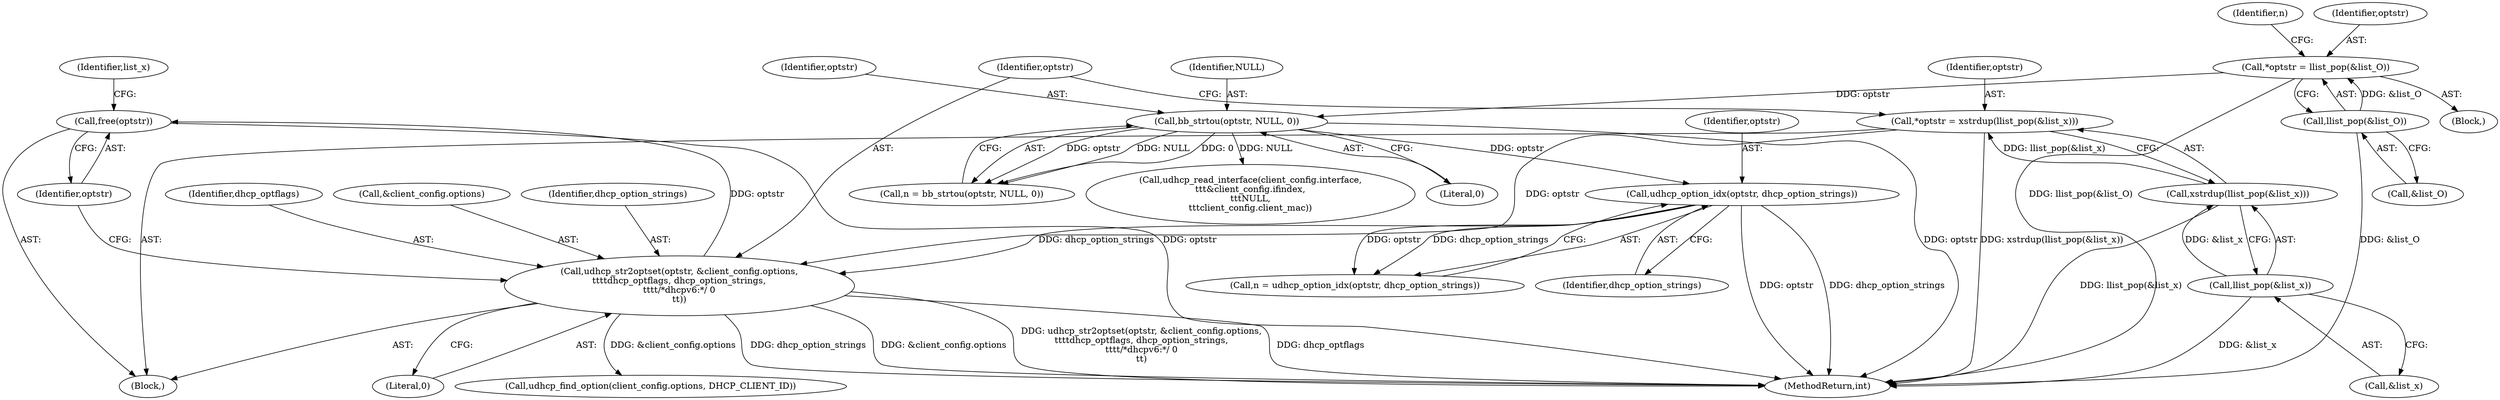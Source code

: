 digraph "0_busybox_6d3b4bb24da9a07c263f3c1acf8df85382ff562c@API" {
"1000457" [label="(Call,free(optstr))"];
"1000448" [label="(Call,udhcp_str2optset(optstr, &client_config.options,\n\t\t\t\tdhcp_optflags, dhcp_option_strings,\n\t\t\t\t/*dhcpv6:*/ 0\n\t\t))"];
"1000442" [label="(Call,*optstr = xstrdup(llist_pop(&list_x)))"];
"1000444" [label="(Call,xstrdup(llist_pop(&list_x)))"];
"1000445" [label="(Call,llist_pop(&list_x))"];
"1000369" [label="(Call,udhcp_option_idx(optstr, dhcp_option_strings))"];
"1000356" [label="(Call,bb_strtou(optstr, NULL, 0))"];
"1000348" [label="(Call,*optstr = llist_pop(&list_O))"];
"1000350" [label="(Call,llist_pop(&list_O))"];
"1000439" [label="(Identifier,list_x)"];
"1000444" [label="(Call,xstrdup(llist_pop(&list_x)))"];
"1000348" [label="(Call,*optstr = llist_pop(&list_O))"];
"1000370" [label="(Identifier,optstr)"];
"1000355" [label="(Identifier,n)"];
"1001331" [label="(MethodReturn,int)"];
"1000445" [label="(Call,llist_pop(&list_x))"];
"1000349" [label="(Identifier,optstr)"];
"1000367" [label="(Call,n = udhcp_option_idx(optstr, dhcp_option_strings))"];
"1000446" [label="(Call,&list_x)"];
"1000371" [label="(Identifier,dhcp_option_strings)"];
"1000448" [label="(Call,udhcp_str2optset(optstr, &client_config.options,\n\t\t\t\tdhcp_optflags, dhcp_option_strings,\n\t\t\t\t/*dhcpv6:*/ 0\n\t\t))"];
"1000458" [label="(Identifier,optstr)"];
"1000485" [label="(Call,udhcp_find_option(client_config.options, DHCP_CLIENT_ID))"];
"1000443" [label="(Identifier,optstr)"];
"1000359" [label="(Literal,0)"];
"1000457" [label="(Call,free(optstr))"];
"1000449" [label="(Identifier,optstr)"];
"1000354" [label="(Call,n = bb_strtou(optstr, NULL, 0))"];
"1000346" [label="(Block,)"];
"1000460" [label="(Call,udhcp_read_interface(client_config.interface,\n\t\t\t&client_config.ifindex,\n\t\t\tNULL,\n\t\t\tclient_config.client_mac))"];
"1000454" [label="(Identifier,dhcp_optflags)"];
"1000350" [label="(Call,llist_pop(&list_O))"];
"1000450" [label="(Call,&client_config.options)"];
"1000358" [label="(Identifier,NULL)"];
"1000440" [label="(Block,)"];
"1000455" [label="(Identifier,dhcp_option_strings)"];
"1000357" [label="(Identifier,optstr)"];
"1000356" [label="(Call,bb_strtou(optstr, NULL, 0))"];
"1000442" [label="(Call,*optstr = xstrdup(llist_pop(&list_x)))"];
"1000456" [label="(Literal,0)"];
"1000351" [label="(Call,&list_O)"];
"1000369" [label="(Call,udhcp_option_idx(optstr, dhcp_option_strings))"];
"1000457" -> "1000440"  [label="AST: "];
"1000457" -> "1000458"  [label="CFG: "];
"1000458" -> "1000457"  [label="AST: "];
"1000439" -> "1000457"  [label="CFG: "];
"1000457" -> "1001331"  [label="DDG: optstr"];
"1000448" -> "1000457"  [label="DDG: optstr"];
"1000448" -> "1000440"  [label="AST: "];
"1000448" -> "1000456"  [label="CFG: "];
"1000449" -> "1000448"  [label="AST: "];
"1000450" -> "1000448"  [label="AST: "];
"1000454" -> "1000448"  [label="AST: "];
"1000455" -> "1000448"  [label="AST: "];
"1000456" -> "1000448"  [label="AST: "];
"1000458" -> "1000448"  [label="CFG: "];
"1000448" -> "1001331"  [label="DDG: dhcp_option_strings"];
"1000448" -> "1001331"  [label="DDG: &client_config.options"];
"1000448" -> "1001331"  [label="DDG: udhcp_str2optset(optstr, &client_config.options,\n\t\t\t\tdhcp_optflags, dhcp_option_strings,\n\t\t\t\t/*dhcpv6:*/ 0\n\t\t)"];
"1000448" -> "1001331"  [label="DDG: dhcp_optflags"];
"1000442" -> "1000448"  [label="DDG: optstr"];
"1000369" -> "1000448"  [label="DDG: dhcp_option_strings"];
"1000448" -> "1000485"  [label="DDG: &client_config.options"];
"1000442" -> "1000440"  [label="AST: "];
"1000442" -> "1000444"  [label="CFG: "];
"1000443" -> "1000442"  [label="AST: "];
"1000444" -> "1000442"  [label="AST: "];
"1000449" -> "1000442"  [label="CFG: "];
"1000442" -> "1001331"  [label="DDG: xstrdup(llist_pop(&list_x))"];
"1000444" -> "1000442"  [label="DDG: llist_pop(&list_x)"];
"1000444" -> "1000445"  [label="CFG: "];
"1000445" -> "1000444"  [label="AST: "];
"1000444" -> "1001331"  [label="DDG: llist_pop(&list_x)"];
"1000445" -> "1000444"  [label="DDG: &list_x"];
"1000445" -> "1000446"  [label="CFG: "];
"1000446" -> "1000445"  [label="AST: "];
"1000445" -> "1001331"  [label="DDG: &list_x"];
"1000369" -> "1000367"  [label="AST: "];
"1000369" -> "1000371"  [label="CFG: "];
"1000370" -> "1000369"  [label="AST: "];
"1000371" -> "1000369"  [label="AST: "];
"1000367" -> "1000369"  [label="CFG: "];
"1000369" -> "1001331"  [label="DDG: optstr"];
"1000369" -> "1001331"  [label="DDG: dhcp_option_strings"];
"1000369" -> "1000367"  [label="DDG: optstr"];
"1000369" -> "1000367"  [label="DDG: dhcp_option_strings"];
"1000356" -> "1000369"  [label="DDG: optstr"];
"1000356" -> "1000354"  [label="AST: "];
"1000356" -> "1000359"  [label="CFG: "];
"1000357" -> "1000356"  [label="AST: "];
"1000358" -> "1000356"  [label="AST: "];
"1000359" -> "1000356"  [label="AST: "];
"1000354" -> "1000356"  [label="CFG: "];
"1000356" -> "1001331"  [label="DDG: optstr"];
"1000356" -> "1000354"  [label="DDG: optstr"];
"1000356" -> "1000354"  [label="DDG: NULL"];
"1000356" -> "1000354"  [label="DDG: 0"];
"1000348" -> "1000356"  [label="DDG: optstr"];
"1000356" -> "1000460"  [label="DDG: NULL"];
"1000348" -> "1000346"  [label="AST: "];
"1000348" -> "1000350"  [label="CFG: "];
"1000349" -> "1000348"  [label="AST: "];
"1000350" -> "1000348"  [label="AST: "];
"1000355" -> "1000348"  [label="CFG: "];
"1000348" -> "1001331"  [label="DDG: llist_pop(&list_O)"];
"1000350" -> "1000348"  [label="DDG: &list_O"];
"1000350" -> "1000351"  [label="CFG: "];
"1000351" -> "1000350"  [label="AST: "];
"1000350" -> "1001331"  [label="DDG: &list_O"];
}
